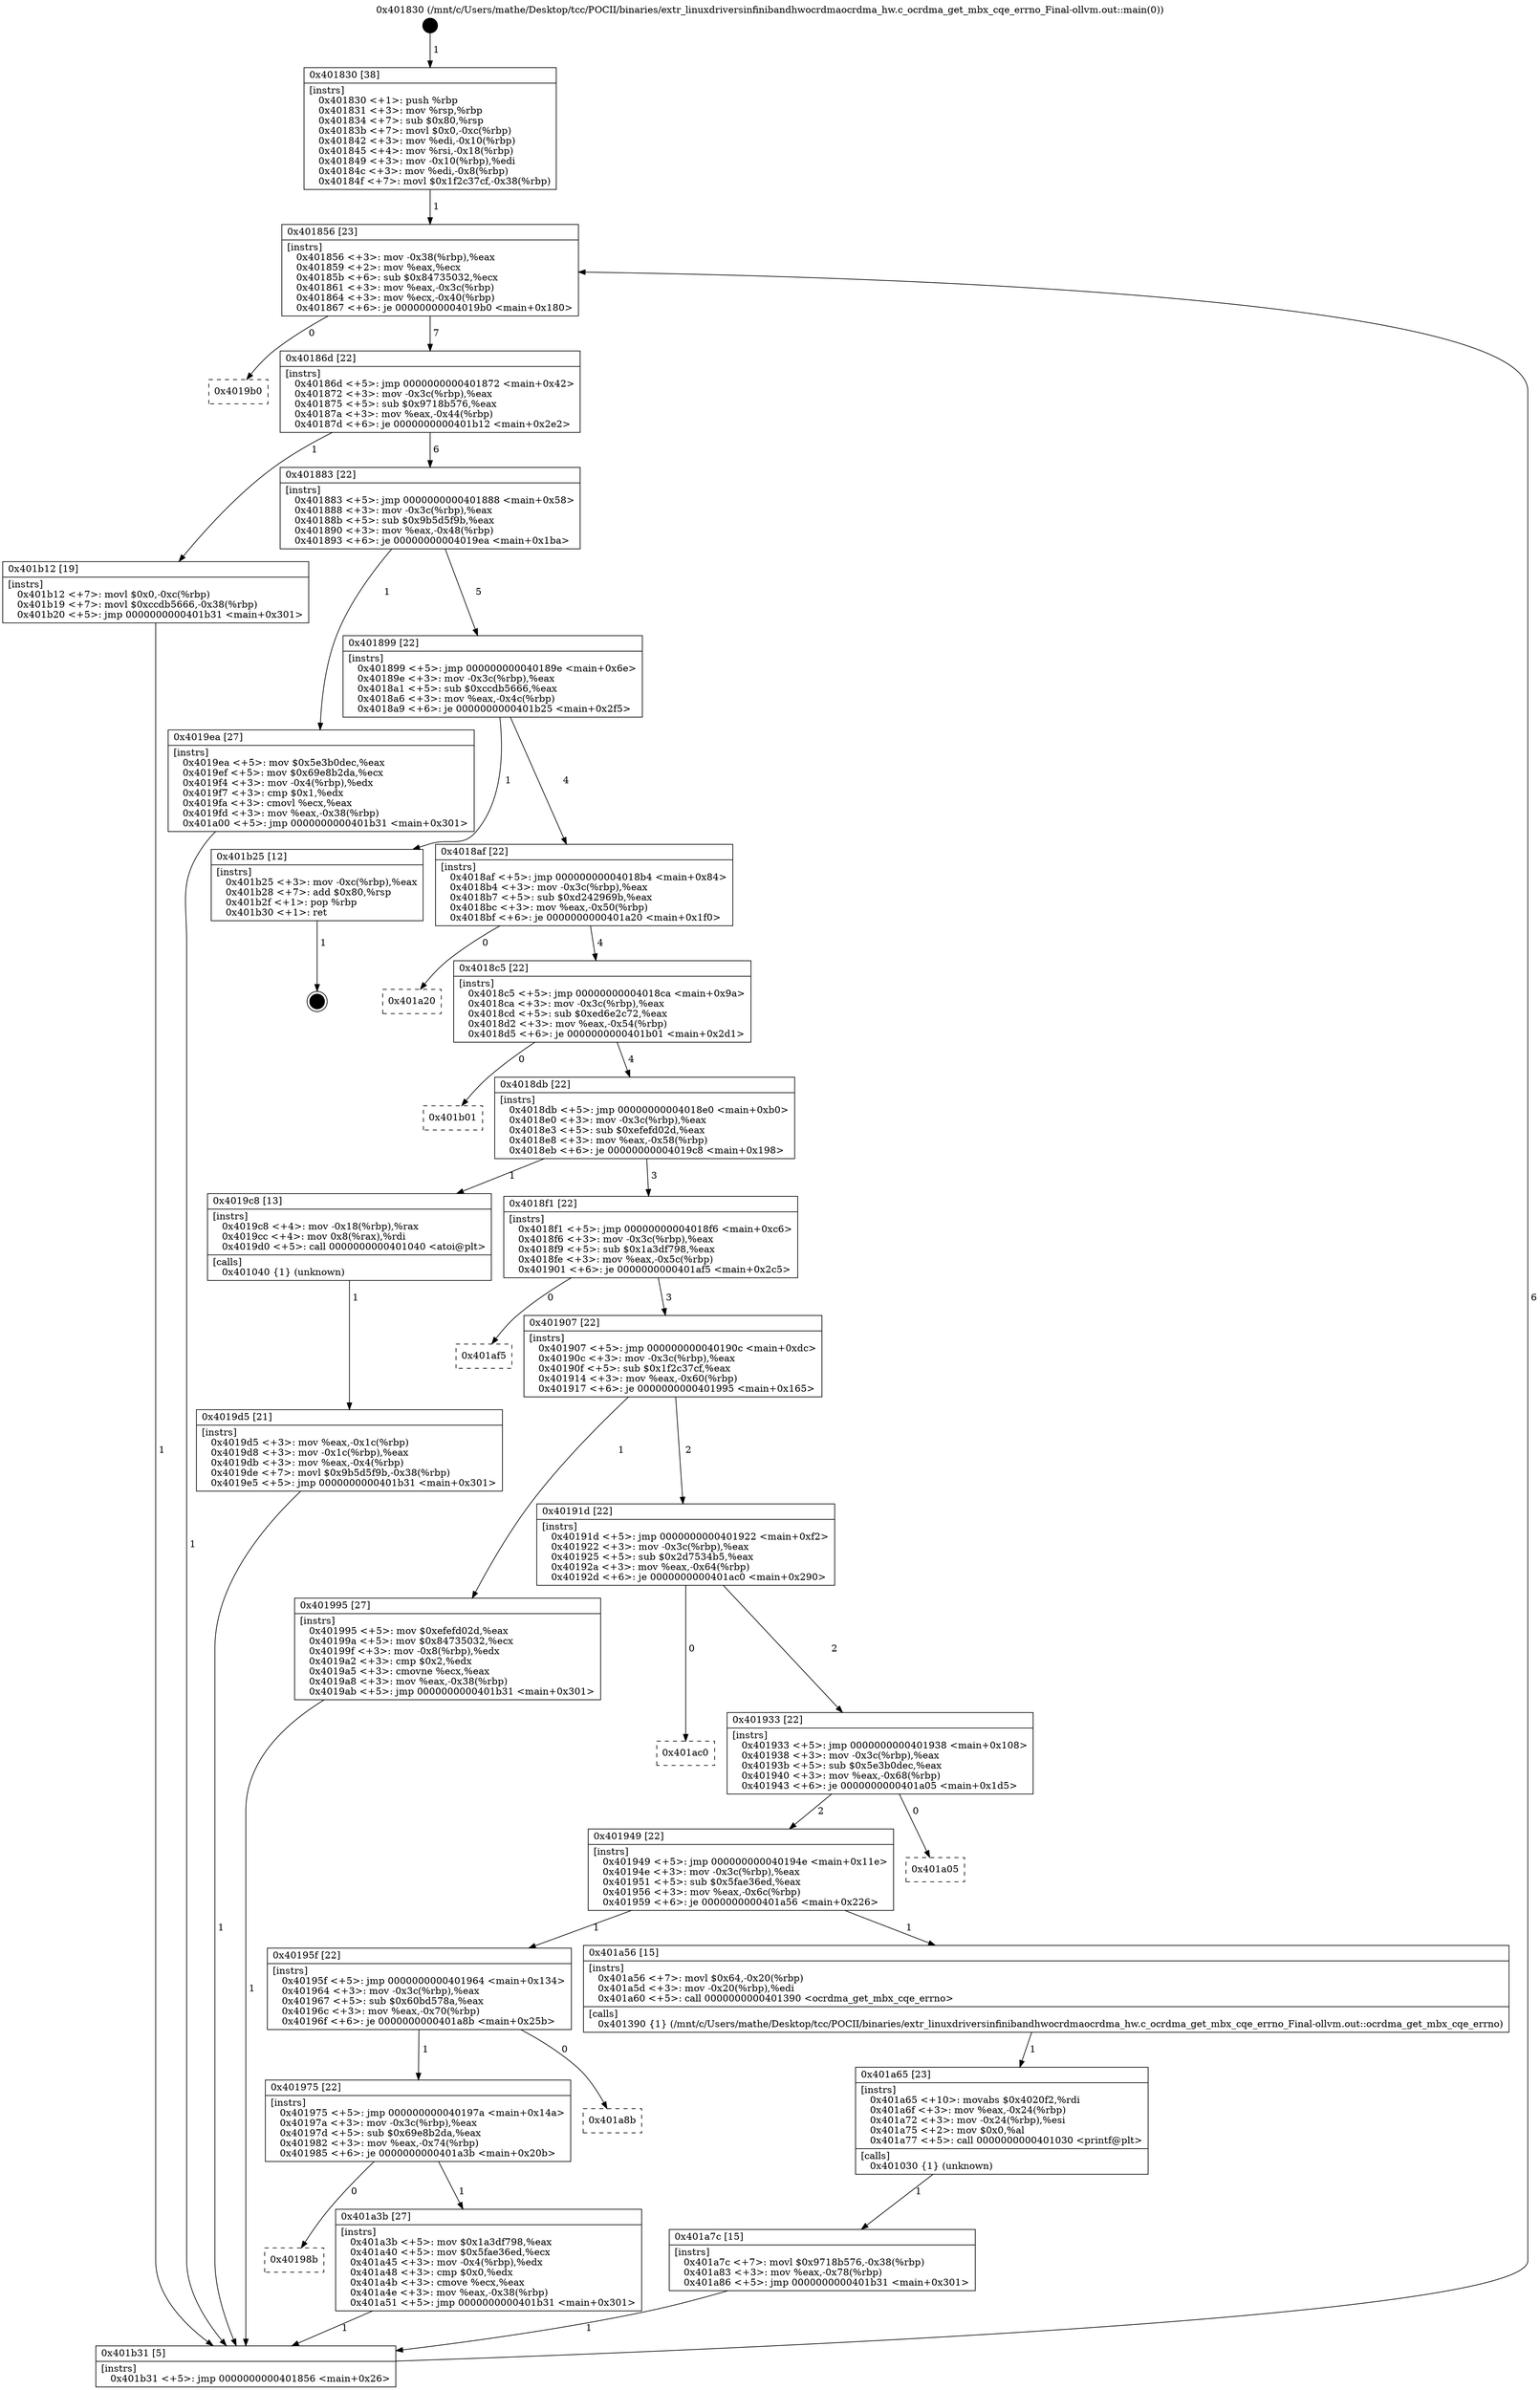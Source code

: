 digraph "0x401830" {
  label = "0x401830 (/mnt/c/Users/mathe/Desktop/tcc/POCII/binaries/extr_linuxdriversinfinibandhwocrdmaocrdma_hw.c_ocrdma_get_mbx_cqe_errno_Final-ollvm.out::main(0))"
  labelloc = "t"
  node[shape=record]

  Entry [label="",width=0.3,height=0.3,shape=circle,fillcolor=black,style=filled]
  "0x401856" [label="{
     0x401856 [23]\l
     | [instrs]\l
     &nbsp;&nbsp;0x401856 \<+3\>: mov -0x38(%rbp),%eax\l
     &nbsp;&nbsp;0x401859 \<+2\>: mov %eax,%ecx\l
     &nbsp;&nbsp;0x40185b \<+6\>: sub $0x84735032,%ecx\l
     &nbsp;&nbsp;0x401861 \<+3\>: mov %eax,-0x3c(%rbp)\l
     &nbsp;&nbsp;0x401864 \<+3\>: mov %ecx,-0x40(%rbp)\l
     &nbsp;&nbsp;0x401867 \<+6\>: je 00000000004019b0 \<main+0x180\>\l
  }"]
  "0x4019b0" [label="{
     0x4019b0\l
  }", style=dashed]
  "0x40186d" [label="{
     0x40186d [22]\l
     | [instrs]\l
     &nbsp;&nbsp;0x40186d \<+5\>: jmp 0000000000401872 \<main+0x42\>\l
     &nbsp;&nbsp;0x401872 \<+3\>: mov -0x3c(%rbp),%eax\l
     &nbsp;&nbsp;0x401875 \<+5\>: sub $0x9718b576,%eax\l
     &nbsp;&nbsp;0x40187a \<+3\>: mov %eax,-0x44(%rbp)\l
     &nbsp;&nbsp;0x40187d \<+6\>: je 0000000000401b12 \<main+0x2e2\>\l
  }"]
  Exit [label="",width=0.3,height=0.3,shape=circle,fillcolor=black,style=filled,peripheries=2]
  "0x401b12" [label="{
     0x401b12 [19]\l
     | [instrs]\l
     &nbsp;&nbsp;0x401b12 \<+7\>: movl $0x0,-0xc(%rbp)\l
     &nbsp;&nbsp;0x401b19 \<+7\>: movl $0xccdb5666,-0x38(%rbp)\l
     &nbsp;&nbsp;0x401b20 \<+5\>: jmp 0000000000401b31 \<main+0x301\>\l
  }"]
  "0x401883" [label="{
     0x401883 [22]\l
     | [instrs]\l
     &nbsp;&nbsp;0x401883 \<+5\>: jmp 0000000000401888 \<main+0x58\>\l
     &nbsp;&nbsp;0x401888 \<+3\>: mov -0x3c(%rbp),%eax\l
     &nbsp;&nbsp;0x40188b \<+5\>: sub $0x9b5d5f9b,%eax\l
     &nbsp;&nbsp;0x401890 \<+3\>: mov %eax,-0x48(%rbp)\l
     &nbsp;&nbsp;0x401893 \<+6\>: je 00000000004019ea \<main+0x1ba\>\l
  }"]
  "0x401a7c" [label="{
     0x401a7c [15]\l
     | [instrs]\l
     &nbsp;&nbsp;0x401a7c \<+7\>: movl $0x9718b576,-0x38(%rbp)\l
     &nbsp;&nbsp;0x401a83 \<+3\>: mov %eax,-0x78(%rbp)\l
     &nbsp;&nbsp;0x401a86 \<+5\>: jmp 0000000000401b31 \<main+0x301\>\l
  }"]
  "0x4019ea" [label="{
     0x4019ea [27]\l
     | [instrs]\l
     &nbsp;&nbsp;0x4019ea \<+5\>: mov $0x5e3b0dec,%eax\l
     &nbsp;&nbsp;0x4019ef \<+5\>: mov $0x69e8b2da,%ecx\l
     &nbsp;&nbsp;0x4019f4 \<+3\>: mov -0x4(%rbp),%edx\l
     &nbsp;&nbsp;0x4019f7 \<+3\>: cmp $0x1,%edx\l
     &nbsp;&nbsp;0x4019fa \<+3\>: cmovl %ecx,%eax\l
     &nbsp;&nbsp;0x4019fd \<+3\>: mov %eax,-0x38(%rbp)\l
     &nbsp;&nbsp;0x401a00 \<+5\>: jmp 0000000000401b31 \<main+0x301\>\l
  }"]
  "0x401899" [label="{
     0x401899 [22]\l
     | [instrs]\l
     &nbsp;&nbsp;0x401899 \<+5\>: jmp 000000000040189e \<main+0x6e\>\l
     &nbsp;&nbsp;0x40189e \<+3\>: mov -0x3c(%rbp),%eax\l
     &nbsp;&nbsp;0x4018a1 \<+5\>: sub $0xccdb5666,%eax\l
     &nbsp;&nbsp;0x4018a6 \<+3\>: mov %eax,-0x4c(%rbp)\l
     &nbsp;&nbsp;0x4018a9 \<+6\>: je 0000000000401b25 \<main+0x2f5\>\l
  }"]
  "0x401a65" [label="{
     0x401a65 [23]\l
     | [instrs]\l
     &nbsp;&nbsp;0x401a65 \<+10\>: movabs $0x4020f2,%rdi\l
     &nbsp;&nbsp;0x401a6f \<+3\>: mov %eax,-0x24(%rbp)\l
     &nbsp;&nbsp;0x401a72 \<+3\>: mov -0x24(%rbp),%esi\l
     &nbsp;&nbsp;0x401a75 \<+2\>: mov $0x0,%al\l
     &nbsp;&nbsp;0x401a77 \<+5\>: call 0000000000401030 \<printf@plt\>\l
     | [calls]\l
     &nbsp;&nbsp;0x401030 \{1\} (unknown)\l
  }"]
  "0x401b25" [label="{
     0x401b25 [12]\l
     | [instrs]\l
     &nbsp;&nbsp;0x401b25 \<+3\>: mov -0xc(%rbp),%eax\l
     &nbsp;&nbsp;0x401b28 \<+7\>: add $0x80,%rsp\l
     &nbsp;&nbsp;0x401b2f \<+1\>: pop %rbp\l
     &nbsp;&nbsp;0x401b30 \<+1\>: ret\l
  }"]
  "0x4018af" [label="{
     0x4018af [22]\l
     | [instrs]\l
     &nbsp;&nbsp;0x4018af \<+5\>: jmp 00000000004018b4 \<main+0x84\>\l
     &nbsp;&nbsp;0x4018b4 \<+3\>: mov -0x3c(%rbp),%eax\l
     &nbsp;&nbsp;0x4018b7 \<+5\>: sub $0xd242969b,%eax\l
     &nbsp;&nbsp;0x4018bc \<+3\>: mov %eax,-0x50(%rbp)\l
     &nbsp;&nbsp;0x4018bf \<+6\>: je 0000000000401a20 \<main+0x1f0\>\l
  }"]
  "0x40198b" [label="{
     0x40198b\l
  }", style=dashed]
  "0x401a20" [label="{
     0x401a20\l
  }", style=dashed]
  "0x4018c5" [label="{
     0x4018c5 [22]\l
     | [instrs]\l
     &nbsp;&nbsp;0x4018c5 \<+5\>: jmp 00000000004018ca \<main+0x9a\>\l
     &nbsp;&nbsp;0x4018ca \<+3\>: mov -0x3c(%rbp),%eax\l
     &nbsp;&nbsp;0x4018cd \<+5\>: sub $0xed6e2c72,%eax\l
     &nbsp;&nbsp;0x4018d2 \<+3\>: mov %eax,-0x54(%rbp)\l
     &nbsp;&nbsp;0x4018d5 \<+6\>: je 0000000000401b01 \<main+0x2d1\>\l
  }"]
  "0x401a3b" [label="{
     0x401a3b [27]\l
     | [instrs]\l
     &nbsp;&nbsp;0x401a3b \<+5\>: mov $0x1a3df798,%eax\l
     &nbsp;&nbsp;0x401a40 \<+5\>: mov $0x5fae36ed,%ecx\l
     &nbsp;&nbsp;0x401a45 \<+3\>: mov -0x4(%rbp),%edx\l
     &nbsp;&nbsp;0x401a48 \<+3\>: cmp $0x0,%edx\l
     &nbsp;&nbsp;0x401a4b \<+3\>: cmove %ecx,%eax\l
     &nbsp;&nbsp;0x401a4e \<+3\>: mov %eax,-0x38(%rbp)\l
     &nbsp;&nbsp;0x401a51 \<+5\>: jmp 0000000000401b31 \<main+0x301\>\l
  }"]
  "0x401b01" [label="{
     0x401b01\l
  }", style=dashed]
  "0x4018db" [label="{
     0x4018db [22]\l
     | [instrs]\l
     &nbsp;&nbsp;0x4018db \<+5\>: jmp 00000000004018e0 \<main+0xb0\>\l
     &nbsp;&nbsp;0x4018e0 \<+3\>: mov -0x3c(%rbp),%eax\l
     &nbsp;&nbsp;0x4018e3 \<+5\>: sub $0xefefd02d,%eax\l
     &nbsp;&nbsp;0x4018e8 \<+3\>: mov %eax,-0x58(%rbp)\l
     &nbsp;&nbsp;0x4018eb \<+6\>: je 00000000004019c8 \<main+0x198\>\l
  }"]
  "0x401975" [label="{
     0x401975 [22]\l
     | [instrs]\l
     &nbsp;&nbsp;0x401975 \<+5\>: jmp 000000000040197a \<main+0x14a\>\l
     &nbsp;&nbsp;0x40197a \<+3\>: mov -0x3c(%rbp),%eax\l
     &nbsp;&nbsp;0x40197d \<+5\>: sub $0x69e8b2da,%eax\l
     &nbsp;&nbsp;0x401982 \<+3\>: mov %eax,-0x74(%rbp)\l
     &nbsp;&nbsp;0x401985 \<+6\>: je 0000000000401a3b \<main+0x20b\>\l
  }"]
  "0x4019c8" [label="{
     0x4019c8 [13]\l
     | [instrs]\l
     &nbsp;&nbsp;0x4019c8 \<+4\>: mov -0x18(%rbp),%rax\l
     &nbsp;&nbsp;0x4019cc \<+4\>: mov 0x8(%rax),%rdi\l
     &nbsp;&nbsp;0x4019d0 \<+5\>: call 0000000000401040 \<atoi@plt\>\l
     | [calls]\l
     &nbsp;&nbsp;0x401040 \{1\} (unknown)\l
  }"]
  "0x4018f1" [label="{
     0x4018f1 [22]\l
     | [instrs]\l
     &nbsp;&nbsp;0x4018f1 \<+5\>: jmp 00000000004018f6 \<main+0xc6\>\l
     &nbsp;&nbsp;0x4018f6 \<+3\>: mov -0x3c(%rbp),%eax\l
     &nbsp;&nbsp;0x4018f9 \<+5\>: sub $0x1a3df798,%eax\l
     &nbsp;&nbsp;0x4018fe \<+3\>: mov %eax,-0x5c(%rbp)\l
     &nbsp;&nbsp;0x401901 \<+6\>: je 0000000000401af5 \<main+0x2c5\>\l
  }"]
  "0x401a8b" [label="{
     0x401a8b\l
  }", style=dashed]
  "0x401af5" [label="{
     0x401af5\l
  }", style=dashed]
  "0x401907" [label="{
     0x401907 [22]\l
     | [instrs]\l
     &nbsp;&nbsp;0x401907 \<+5\>: jmp 000000000040190c \<main+0xdc\>\l
     &nbsp;&nbsp;0x40190c \<+3\>: mov -0x3c(%rbp),%eax\l
     &nbsp;&nbsp;0x40190f \<+5\>: sub $0x1f2c37cf,%eax\l
     &nbsp;&nbsp;0x401914 \<+3\>: mov %eax,-0x60(%rbp)\l
     &nbsp;&nbsp;0x401917 \<+6\>: je 0000000000401995 \<main+0x165\>\l
  }"]
  "0x40195f" [label="{
     0x40195f [22]\l
     | [instrs]\l
     &nbsp;&nbsp;0x40195f \<+5\>: jmp 0000000000401964 \<main+0x134\>\l
     &nbsp;&nbsp;0x401964 \<+3\>: mov -0x3c(%rbp),%eax\l
     &nbsp;&nbsp;0x401967 \<+5\>: sub $0x60bd578a,%eax\l
     &nbsp;&nbsp;0x40196c \<+3\>: mov %eax,-0x70(%rbp)\l
     &nbsp;&nbsp;0x40196f \<+6\>: je 0000000000401a8b \<main+0x25b\>\l
  }"]
  "0x401995" [label="{
     0x401995 [27]\l
     | [instrs]\l
     &nbsp;&nbsp;0x401995 \<+5\>: mov $0xefefd02d,%eax\l
     &nbsp;&nbsp;0x40199a \<+5\>: mov $0x84735032,%ecx\l
     &nbsp;&nbsp;0x40199f \<+3\>: mov -0x8(%rbp),%edx\l
     &nbsp;&nbsp;0x4019a2 \<+3\>: cmp $0x2,%edx\l
     &nbsp;&nbsp;0x4019a5 \<+3\>: cmovne %ecx,%eax\l
     &nbsp;&nbsp;0x4019a8 \<+3\>: mov %eax,-0x38(%rbp)\l
     &nbsp;&nbsp;0x4019ab \<+5\>: jmp 0000000000401b31 \<main+0x301\>\l
  }"]
  "0x40191d" [label="{
     0x40191d [22]\l
     | [instrs]\l
     &nbsp;&nbsp;0x40191d \<+5\>: jmp 0000000000401922 \<main+0xf2\>\l
     &nbsp;&nbsp;0x401922 \<+3\>: mov -0x3c(%rbp),%eax\l
     &nbsp;&nbsp;0x401925 \<+5\>: sub $0x2d7534b5,%eax\l
     &nbsp;&nbsp;0x40192a \<+3\>: mov %eax,-0x64(%rbp)\l
     &nbsp;&nbsp;0x40192d \<+6\>: je 0000000000401ac0 \<main+0x290\>\l
  }"]
  "0x401b31" [label="{
     0x401b31 [5]\l
     | [instrs]\l
     &nbsp;&nbsp;0x401b31 \<+5\>: jmp 0000000000401856 \<main+0x26\>\l
  }"]
  "0x401830" [label="{
     0x401830 [38]\l
     | [instrs]\l
     &nbsp;&nbsp;0x401830 \<+1\>: push %rbp\l
     &nbsp;&nbsp;0x401831 \<+3\>: mov %rsp,%rbp\l
     &nbsp;&nbsp;0x401834 \<+7\>: sub $0x80,%rsp\l
     &nbsp;&nbsp;0x40183b \<+7\>: movl $0x0,-0xc(%rbp)\l
     &nbsp;&nbsp;0x401842 \<+3\>: mov %edi,-0x10(%rbp)\l
     &nbsp;&nbsp;0x401845 \<+4\>: mov %rsi,-0x18(%rbp)\l
     &nbsp;&nbsp;0x401849 \<+3\>: mov -0x10(%rbp),%edi\l
     &nbsp;&nbsp;0x40184c \<+3\>: mov %edi,-0x8(%rbp)\l
     &nbsp;&nbsp;0x40184f \<+7\>: movl $0x1f2c37cf,-0x38(%rbp)\l
  }"]
  "0x4019d5" [label="{
     0x4019d5 [21]\l
     | [instrs]\l
     &nbsp;&nbsp;0x4019d5 \<+3\>: mov %eax,-0x1c(%rbp)\l
     &nbsp;&nbsp;0x4019d8 \<+3\>: mov -0x1c(%rbp),%eax\l
     &nbsp;&nbsp;0x4019db \<+3\>: mov %eax,-0x4(%rbp)\l
     &nbsp;&nbsp;0x4019de \<+7\>: movl $0x9b5d5f9b,-0x38(%rbp)\l
     &nbsp;&nbsp;0x4019e5 \<+5\>: jmp 0000000000401b31 \<main+0x301\>\l
  }"]
  "0x401a56" [label="{
     0x401a56 [15]\l
     | [instrs]\l
     &nbsp;&nbsp;0x401a56 \<+7\>: movl $0x64,-0x20(%rbp)\l
     &nbsp;&nbsp;0x401a5d \<+3\>: mov -0x20(%rbp),%edi\l
     &nbsp;&nbsp;0x401a60 \<+5\>: call 0000000000401390 \<ocrdma_get_mbx_cqe_errno\>\l
     | [calls]\l
     &nbsp;&nbsp;0x401390 \{1\} (/mnt/c/Users/mathe/Desktop/tcc/POCII/binaries/extr_linuxdriversinfinibandhwocrdmaocrdma_hw.c_ocrdma_get_mbx_cqe_errno_Final-ollvm.out::ocrdma_get_mbx_cqe_errno)\l
  }"]
  "0x401ac0" [label="{
     0x401ac0\l
  }", style=dashed]
  "0x401933" [label="{
     0x401933 [22]\l
     | [instrs]\l
     &nbsp;&nbsp;0x401933 \<+5\>: jmp 0000000000401938 \<main+0x108\>\l
     &nbsp;&nbsp;0x401938 \<+3\>: mov -0x3c(%rbp),%eax\l
     &nbsp;&nbsp;0x40193b \<+5\>: sub $0x5e3b0dec,%eax\l
     &nbsp;&nbsp;0x401940 \<+3\>: mov %eax,-0x68(%rbp)\l
     &nbsp;&nbsp;0x401943 \<+6\>: je 0000000000401a05 \<main+0x1d5\>\l
  }"]
  "0x401949" [label="{
     0x401949 [22]\l
     | [instrs]\l
     &nbsp;&nbsp;0x401949 \<+5\>: jmp 000000000040194e \<main+0x11e\>\l
     &nbsp;&nbsp;0x40194e \<+3\>: mov -0x3c(%rbp),%eax\l
     &nbsp;&nbsp;0x401951 \<+5\>: sub $0x5fae36ed,%eax\l
     &nbsp;&nbsp;0x401956 \<+3\>: mov %eax,-0x6c(%rbp)\l
     &nbsp;&nbsp;0x401959 \<+6\>: je 0000000000401a56 \<main+0x226\>\l
  }"]
  "0x401a05" [label="{
     0x401a05\l
  }", style=dashed]
  Entry -> "0x401830" [label=" 1"]
  "0x401856" -> "0x4019b0" [label=" 0"]
  "0x401856" -> "0x40186d" [label=" 7"]
  "0x401b25" -> Exit [label=" 1"]
  "0x40186d" -> "0x401b12" [label=" 1"]
  "0x40186d" -> "0x401883" [label=" 6"]
  "0x401b12" -> "0x401b31" [label=" 1"]
  "0x401883" -> "0x4019ea" [label=" 1"]
  "0x401883" -> "0x401899" [label=" 5"]
  "0x401a7c" -> "0x401b31" [label=" 1"]
  "0x401899" -> "0x401b25" [label=" 1"]
  "0x401899" -> "0x4018af" [label=" 4"]
  "0x401a65" -> "0x401a7c" [label=" 1"]
  "0x4018af" -> "0x401a20" [label=" 0"]
  "0x4018af" -> "0x4018c5" [label=" 4"]
  "0x401a56" -> "0x401a65" [label=" 1"]
  "0x4018c5" -> "0x401b01" [label=" 0"]
  "0x4018c5" -> "0x4018db" [label=" 4"]
  "0x401a3b" -> "0x401b31" [label=" 1"]
  "0x4018db" -> "0x4019c8" [label=" 1"]
  "0x4018db" -> "0x4018f1" [label=" 3"]
  "0x401975" -> "0x401a3b" [label=" 1"]
  "0x4018f1" -> "0x401af5" [label=" 0"]
  "0x4018f1" -> "0x401907" [label=" 3"]
  "0x401975" -> "0x40198b" [label=" 0"]
  "0x401907" -> "0x401995" [label=" 1"]
  "0x401907" -> "0x40191d" [label=" 2"]
  "0x401995" -> "0x401b31" [label=" 1"]
  "0x401830" -> "0x401856" [label=" 1"]
  "0x401b31" -> "0x401856" [label=" 6"]
  "0x4019c8" -> "0x4019d5" [label=" 1"]
  "0x4019d5" -> "0x401b31" [label=" 1"]
  "0x4019ea" -> "0x401b31" [label=" 1"]
  "0x40195f" -> "0x401a8b" [label=" 0"]
  "0x40191d" -> "0x401ac0" [label=" 0"]
  "0x40191d" -> "0x401933" [label=" 2"]
  "0x40195f" -> "0x401975" [label=" 1"]
  "0x401933" -> "0x401a05" [label=" 0"]
  "0x401933" -> "0x401949" [label=" 2"]
  "0x401949" -> "0x40195f" [label=" 1"]
  "0x401949" -> "0x401a56" [label=" 1"]
}
